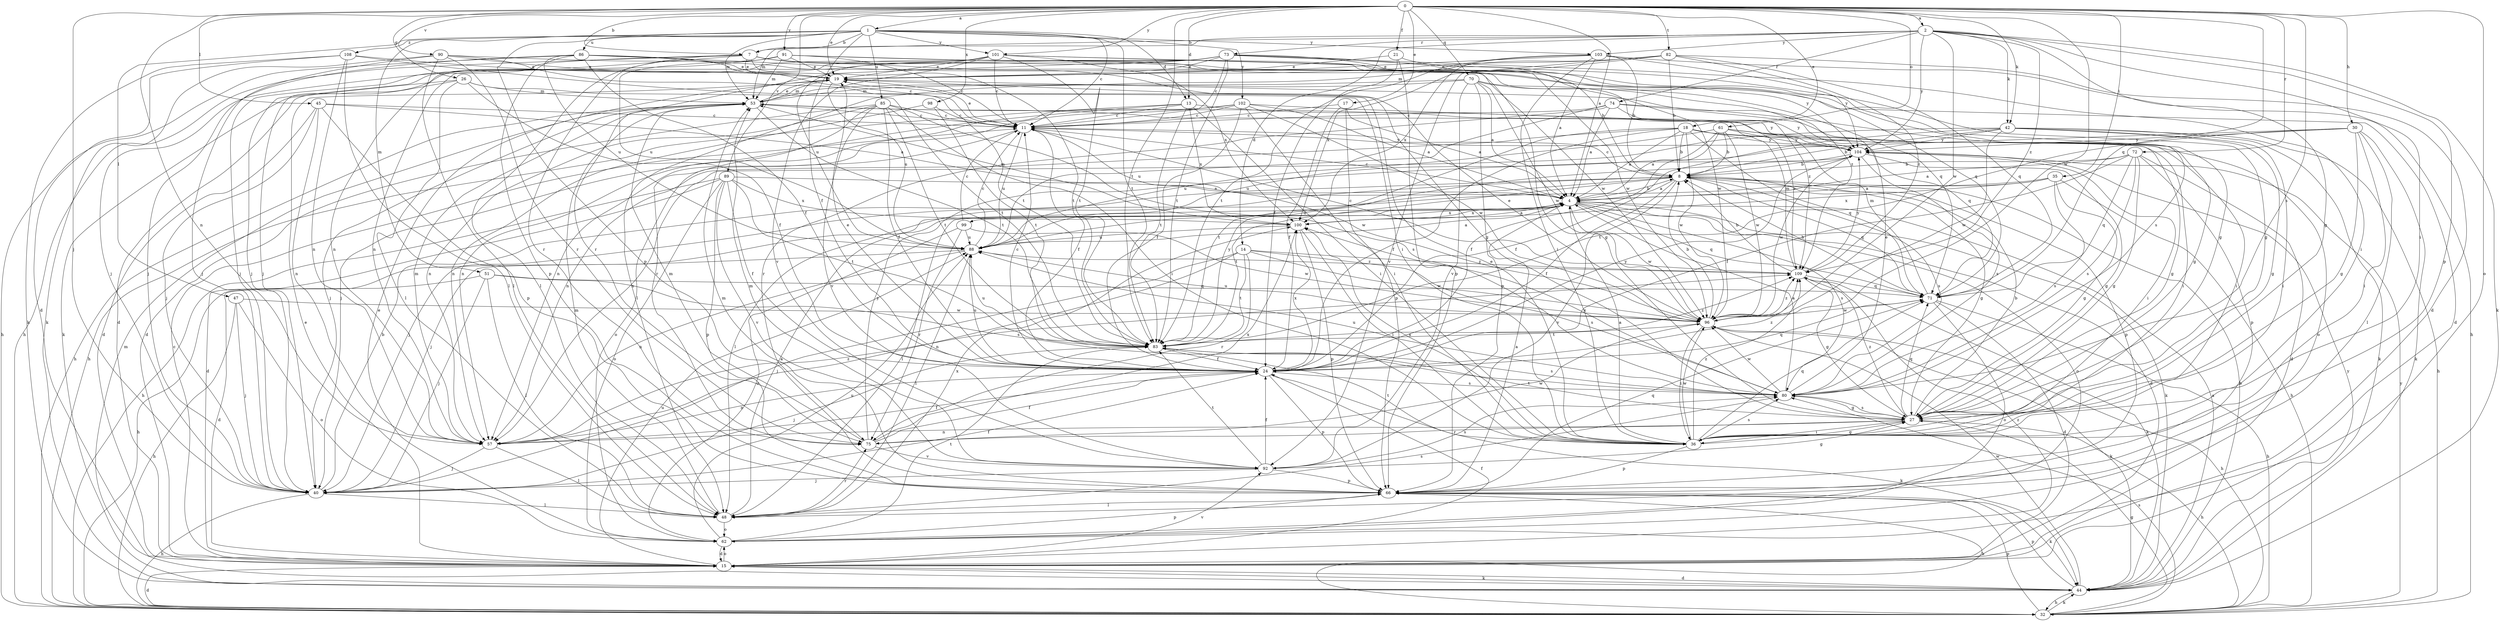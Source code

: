 strict digraph  {
0;
1;
2;
4;
7;
8;
11;
13;
14;
15;
17;
18;
19;
21;
24;
26;
27;
30;
32;
35;
36;
40;
42;
44;
45;
47;
48;
51;
53;
57;
61;
62;
66;
70;
71;
72;
73;
74;
75;
80;
82;
83;
85;
86;
88;
89;
90;
91;
92;
96;
98;
99;
100;
101;
102;
103;
104;
108;
109;
0 -> 1  [label=a];
0 -> 2  [label=a];
0 -> 4  [label=a];
0 -> 7  [label=b];
0 -> 13  [label=d];
0 -> 17  [label=e];
0 -> 18  [label=e];
0 -> 19  [label=e];
0 -> 21  [label=f];
0 -> 26  [label=g];
0 -> 30  [label=h];
0 -> 35  [label=i];
0 -> 40  [label=j];
0 -> 42  [label=k];
0 -> 45  [label=l];
0 -> 57  [label=n];
0 -> 61  [label=o];
0 -> 62  [label=o];
0 -> 70  [label=q];
0 -> 71  [label=q];
0 -> 72  [label=r];
0 -> 80  [label=s];
0 -> 82  [label=t];
0 -> 83  [label=t];
0 -> 89  [label=v];
0 -> 90  [label=v];
0 -> 91  [label=v];
0 -> 96  [label=w];
0 -> 98  [label=x];
0 -> 101  [label=y];
1 -> 7  [label=b];
1 -> 11  [label=c];
1 -> 13  [label=d];
1 -> 24  [label=f];
1 -> 47  [label=l];
1 -> 51  [label=m];
1 -> 53  [label=m];
1 -> 66  [label=p];
1 -> 83  [label=t];
1 -> 85  [label=u];
1 -> 86  [label=u];
1 -> 101  [label=y];
1 -> 102  [label=y];
1 -> 103  [label=y];
1 -> 108  [label=z];
2 -> 7  [label=b];
2 -> 14  [label=d];
2 -> 27  [label=g];
2 -> 36  [label=i];
2 -> 42  [label=k];
2 -> 44  [label=k];
2 -> 53  [label=m];
2 -> 66  [label=p];
2 -> 73  [label=r];
2 -> 74  [label=r];
2 -> 96  [label=w];
2 -> 103  [label=y];
2 -> 104  [label=y];
2 -> 109  [label=z];
4 -> 8  [label=b];
4 -> 11  [label=c];
4 -> 15  [label=d];
4 -> 40  [label=j];
4 -> 44  [label=k];
4 -> 48  [label=l];
4 -> 62  [label=o];
4 -> 71  [label=q];
4 -> 80  [label=s];
4 -> 96  [label=w];
4 -> 99  [label=x];
4 -> 100  [label=x];
7 -> 19  [label=e];
7 -> 27  [label=g];
7 -> 32  [label=h];
7 -> 40  [label=j];
7 -> 57  [label=n];
7 -> 71  [label=q];
7 -> 75  [label=r];
7 -> 83  [label=t];
7 -> 109  [label=z];
8 -> 4  [label=a];
8 -> 11  [label=c];
8 -> 24  [label=f];
8 -> 27  [label=g];
8 -> 40  [label=j];
8 -> 66  [label=p];
8 -> 71  [label=q];
8 -> 80  [label=s];
8 -> 83  [label=t];
8 -> 88  [label=u];
8 -> 92  [label=v];
11 -> 19  [label=e];
11 -> 24  [label=f];
11 -> 62  [label=o];
11 -> 88  [label=u];
11 -> 96  [label=w];
11 -> 104  [label=y];
13 -> 11  [label=c];
13 -> 32  [label=h];
13 -> 36  [label=i];
13 -> 57  [label=n];
13 -> 83  [label=t];
13 -> 100  [label=x];
13 -> 104  [label=y];
14 -> 40  [label=j];
14 -> 57  [label=n];
14 -> 75  [label=r];
14 -> 80  [label=s];
14 -> 83  [label=t];
14 -> 96  [label=w];
14 -> 109  [label=z];
15 -> 11  [label=c];
15 -> 19  [label=e];
15 -> 24  [label=f];
15 -> 44  [label=k];
15 -> 62  [label=o];
15 -> 88  [label=u];
15 -> 92  [label=v];
15 -> 109  [label=z];
17 -> 4  [label=a];
17 -> 11  [label=c];
17 -> 24  [label=f];
17 -> 66  [label=p];
18 -> 4  [label=a];
18 -> 8  [label=b];
18 -> 24  [label=f];
18 -> 36  [label=i];
18 -> 57  [label=n];
18 -> 62  [label=o];
18 -> 71  [label=q];
18 -> 83  [label=t];
18 -> 96  [label=w];
18 -> 104  [label=y];
19 -> 53  [label=m];
19 -> 88  [label=u];
21 -> 8  [label=b];
21 -> 19  [label=e];
21 -> 24  [label=f];
21 -> 66  [label=p];
24 -> 11  [label=c];
24 -> 19  [label=e];
24 -> 44  [label=k];
24 -> 57  [label=n];
24 -> 66  [label=p];
24 -> 71  [label=q];
24 -> 80  [label=s];
24 -> 88  [label=u];
24 -> 100  [label=x];
24 -> 104  [label=y];
24 -> 109  [label=z];
26 -> 15  [label=d];
26 -> 24  [label=f];
26 -> 44  [label=k];
26 -> 48  [label=l];
26 -> 53  [label=m];
26 -> 83  [label=t];
27 -> 8  [label=b];
27 -> 32  [label=h];
27 -> 36  [label=i];
27 -> 57  [label=n];
27 -> 71  [label=q];
27 -> 75  [label=r];
27 -> 80  [label=s];
27 -> 83  [label=t];
27 -> 109  [label=z];
30 -> 27  [label=g];
30 -> 36  [label=i];
30 -> 44  [label=k];
30 -> 48  [label=l];
30 -> 83  [label=t];
30 -> 88  [label=u];
30 -> 104  [label=y];
32 -> 15  [label=d];
32 -> 27  [label=g];
32 -> 44  [label=k];
32 -> 66  [label=p];
32 -> 80  [label=s];
32 -> 104  [label=y];
35 -> 4  [label=a];
35 -> 27  [label=g];
35 -> 32  [label=h];
35 -> 48  [label=l];
35 -> 80  [label=s];
35 -> 100  [label=x];
36 -> 4  [label=a];
36 -> 19  [label=e];
36 -> 27  [label=g];
36 -> 66  [label=p];
36 -> 71  [label=q];
36 -> 80  [label=s];
36 -> 83  [label=t];
36 -> 96  [label=w];
36 -> 100  [label=x];
36 -> 109  [label=z];
40 -> 8  [label=b];
40 -> 24  [label=f];
40 -> 32  [label=h];
40 -> 48  [label=l];
42 -> 8  [label=b];
42 -> 24  [label=f];
42 -> 27  [label=g];
42 -> 32  [label=h];
42 -> 36  [label=i];
42 -> 44  [label=k];
42 -> 57  [label=n];
42 -> 96  [label=w];
42 -> 104  [label=y];
44 -> 4  [label=a];
44 -> 8  [label=b];
44 -> 15  [label=d];
44 -> 32  [label=h];
44 -> 53  [label=m];
44 -> 66  [label=p];
44 -> 96  [label=w];
44 -> 104  [label=y];
45 -> 4  [label=a];
45 -> 11  [label=c];
45 -> 15  [label=d];
45 -> 40  [label=j];
45 -> 57  [label=n];
45 -> 66  [label=p];
47 -> 32  [label=h];
47 -> 40  [label=j];
47 -> 62  [label=o];
47 -> 96  [label=w];
48 -> 4  [label=a];
48 -> 53  [label=m];
48 -> 62  [label=o];
48 -> 75  [label=r];
48 -> 80  [label=s];
48 -> 100  [label=x];
51 -> 15  [label=d];
51 -> 40  [label=j];
51 -> 48  [label=l];
51 -> 71  [label=q];
51 -> 80  [label=s];
53 -> 11  [label=c];
53 -> 19  [label=e];
53 -> 32  [label=h];
53 -> 40  [label=j];
53 -> 83  [label=t];
57 -> 24  [label=f];
57 -> 40  [label=j];
57 -> 48  [label=l];
57 -> 53  [label=m];
57 -> 109  [label=z];
61 -> 4  [label=a];
61 -> 8  [label=b];
61 -> 24  [label=f];
61 -> 27  [label=g];
61 -> 36  [label=i];
61 -> 88  [label=u];
61 -> 96  [label=w];
61 -> 104  [label=y];
62 -> 15  [label=d];
62 -> 19  [label=e];
62 -> 66  [label=p];
62 -> 83  [label=t];
62 -> 88  [label=u];
66 -> 4  [label=a];
66 -> 32  [label=h];
66 -> 44  [label=k];
66 -> 48  [label=l];
66 -> 53  [label=m];
66 -> 71  [label=q];
70 -> 4  [label=a];
70 -> 15  [label=d];
70 -> 48  [label=l];
70 -> 53  [label=m];
70 -> 66  [label=p];
70 -> 92  [label=v];
70 -> 96  [label=w];
70 -> 109  [label=z];
71 -> 8  [label=b];
71 -> 15  [label=d];
71 -> 32  [label=h];
71 -> 53  [label=m];
71 -> 62  [label=o];
71 -> 96  [label=w];
72 -> 4  [label=a];
72 -> 8  [label=b];
72 -> 15  [label=d];
72 -> 24  [label=f];
72 -> 27  [label=g];
72 -> 66  [label=p];
72 -> 71  [label=q];
72 -> 80  [label=s];
73 -> 11  [label=c];
73 -> 19  [label=e];
73 -> 27  [label=g];
73 -> 36  [label=i];
73 -> 40  [label=j];
73 -> 57  [label=n];
73 -> 75  [label=r];
73 -> 83  [label=t];
73 -> 96  [label=w];
73 -> 104  [label=y];
74 -> 4  [label=a];
74 -> 11  [label=c];
74 -> 27  [label=g];
74 -> 71  [label=q];
74 -> 75  [label=r];
74 -> 88  [label=u];
74 -> 104  [label=y];
75 -> 24  [label=f];
75 -> 53  [label=m];
75 -> 92  [label=v];
75 -> 96  [label=w];
75 -> 100  [label=x];
75 -> 104  [label=y];
80 -> 4  [label=a];
80 -> 19  [label=e];
80 -> 27  [label=g];
80 -> 88  [label=u];
80 -> 96  [label=w];
80 -> 100  [label=x];
82 -> 8  [label=b];
82 -> 15  [label=d];
82 -> 19  [label=e];
82 -> 53  [label=m];
82 -> 71  [label=q];
82 -> 92  [label=v];
82 -> 100  [label=x];
82 -> 109  [label=z];
83 -> 24  [label=f];
83 -> 40  [label=j];
83 -> 80  [label=s];
83 -> 88  [label=u];
83 -> 104  [label=y];
83 -> 109  [label=z];
85 -> 11  [label=c];
85 -> 15  [label=d];
85 -> 24  [label=f];
85 -> 36  [label=i];
85 -> 57  [label=n];
85 -> 75  [label=r];
85 -> 80  [label=s];
85 -> 83  [label=t];
85 -> 92  [label=v];
86 -> 11  [label=c];
86 -> 19  [label=e];
86 -> 24  [label=f];
86 -> 32  [label=h];
86 -> 40  [label=j];
86 -> 66  [label=p];
86 -> 71  [label=q];
86 -> 88  [label=u];
88 -> 4  [label=a];
88 -> 11  [label=c];
88 -> 32  [label=h];
88 -> 48  [label=l];
88 -> 57  [label=n];
88 -> 109  [label=z];
89 -> 4  [label=a];
89 -> 15  [label=d];
89 -> 24  [label=f];
89 -> 32  [label=h];
89 -> 62  [label=o];
89 -> 66  [label=p];
89 -> 83  [label=t];
89 -> 92  [label=v];
89 -> 100  [label=x];
90 -> 19  [label=e];
90 -> 40  [label=j];
90 -> 44  [label=k];
90 -> 48  [label=l];
90 -> 75  [label=r];
90 -> 83  [label=t];
90 -> 96  [label=w];
91 -> 11  [label=c];
91 -> 19  [label=e];
91 -> 27  [label=g];
91 -> 40  [label=j];
91 -> 48  [label=l];
91 -> 53  [label=m];
91 -> 80  [label=s];
91 -> 88  [label=u];
92 -> 24  [label=f];
92 -> 27  [label=g];
92 -> 40  [label=j];
92 -> 53  [label=m];
92 -> 66  [label=p];
92 -> 80  [label=s];
92 -> 83  [label=t];
96 -> 8  [label=b];
96 -> 19  [label=e];
96 -> 32  [label=h];
96 -> 36  [label=i];
96 -> 44  [label=k];
96 -> 83  [label=t];
96 -> 88  [label=u];
96 -> 109  [label=z];
98 -> 11  [label=c];
98 -> 57  [label=n];
98 -> 83  [label=t];
99 -> 11  [label=c];
99 -> 62  [label=o];
99 -> 75  [label=r];
99 -> 88  [label=u];
99 -> 96  [label=w];
100 -> 4  [label=a];
100 -> 36  [label=i];
100 -> 53  [label=m];
100 -> 66  [label=p];
100 -> 88  [label=u];
101 -> 11  [label=c];
101 -> 19  [label=e];
101 -> 27  [label=g];
101 -> 40  [label=j];
101 -> 83  [label=t];
101 -> 88  [label=u];
101 -> 92  [label=v];
101 -> 96  [label=w];
101 -> 100  [label=x];
102 -> 4  [label=a];
102 -> 11  [label=c];
102 -> 24  [label=f];
102 -> 36  [label=i];
102 -> 40  [label=j];
102 -> 57  [label=n];
102 -> 96  [label=w];
102 -> 109  [label=z];
103 -> 4  [label=a];
103 -> 8  [label=b];
103 -> 19  [label=e];
103 -> 32  [label=h];
103 -> 36  [label=i];
103 -> 83  [label=t];
103 -> 100  [label=x];
103 -> 104  [label=y];
104 -> 8  [label=b];
104 -> 27  [label=g];
104 -> 36  [label=i];
104 -> 80  [label=s];
104 -> 96  [label=w];
108 -> 15  [label=d];
108 -> 19  [label=e];
108 -> 36  [label=i];
108 -> 44  [label=k];
108 -> 48  [label=l];
108 -> 57  [label=n];
109 -> 8  [label=b];
109 -> 11  [label=c];
109 -> 27  [label=g];
109 -> 44  [label=k];
109 -> 53  [label=m];
109 -> 71  [label=q];
109 -> 104  [label=y];
}

